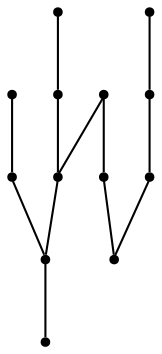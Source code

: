graph {
  node [shape=point,comment="{\"directed\":false,\"doi\":\"10.1007/978-3-540-77537-9_8\",\"figure\":\"2\"}"]

  v0 [pos="1121.3453372511754,900.0833221915717"]
  v1 [pos="1074.554242528871,790.9478232430411"]
  v2 [pos="1074.554242528871,1009.2209835879452"]
  v3 [pos="965.3772749168928,744.174648818436"]
  v4 [pos="965.3772749168927,822.1300031275182"]
  v5 [pos="965.3772749168928,1055.99415801255"]
  v6 [pos="965.3772749168928,1133.947604279418"]
  v7 [pos="910.7887672513029,954.6532023129762"]
  v8 [pos="856.1981599408527,790.9478232430411"]
  v9 [pos="856.1981599408527,1009.2209835879452"]
  v10 [pos="809.4071288441502,900.0833221915718"]
  v11 [pos="801.6096363688623,736.3801055694792"]
  v12 [pos="731.4241077334382,900.0833221915718"]

  v0 -- v5 [id="-1",pos="1121.3453372511754,900.0833221915717 1087.8172219209891,959.2226454087903 1049.734754198651,1007.4734713254275 989.406612804324,1046.3792152884957 984.4279094607331,1033.4579534143834 984.4279094607331,1033.4579534143834 984.4279094607331,1033.4579534143834 965.3772749168928,1055.99415801255 965.3772749168928,1055.99415801255 965.3772749168928,1055.99415801255"]
  v1 -- v0 [id="-6",pos="1074.554242528871,790.9478232430411 1101.552462342728,816.5499336722846 1114.9207102930823,846.994146429742 1118.2232607819312,867.8602416778778 1121.3453372511754,900.0833221915717 1121.3453372511754,900.0833221915717 1121.3453372511754,900.0833221915717"]
  v8 -- v2 [id="-8",pos="856.1981599408527,790.9478232430411 1074.554242528871,1009.2209835879452 1074.554242528871,1009.2209835879452 1074.554242528871,1009.2209835879452"]
  v11 -- v8 [id="-13",pos="801.6096363688623,736.3801055694792 856.1981599408527,790.9478232430411 856.1981599408527,790.9478232430411 856.1981599408527,790.9478232430411"]
  v5 -- v6 [id="-25",pos="965.3772749168928,1055.99415801255 965.3772749168928,1133.947604279418 965.3772749168928,1133.947604279418 965.3772749168928,1133.947604279418"]
  v10 -- v0 [id="-30",pos="809.4071288441502,900.0833221915718 1121.3453372511754,900.0833221915717 1121.3453372511754,900.0833221915717 1121.3453372511754,900.0833221915717"]
  v12 -- v10 [id="-32",pos="731.4241077334382,900.0833221915718 809.4071288441502,900.0833221915718 809.4071288441502,900.0833221915718 809.4071288441502,900.0833221915718"]
  v1 -- v7 [id="-36",pos="1074.554242528871,790.9478232430411 910.7887672513029,954.6532023129762 910.7887672513029,954.6532023129762 910.7887672513029,954.6532023129762"]
  v7 -- v9 [id="-37",pos="910.7887672513029,954.6532023129762 856.1981599408527,1009.2209835879452 856.1981599408527,1009.2209835879452 856.1981599408527,1009.2209835879452"]
  v4 -- v5 [id="-44",pos="965.3772749168927,822.1300031275182 965.3772749168928,1055.99415801255 965.3772749168928,1055.99415801255 965.3772749168928,1055.99415801255"]
  v3 -- v4 [id="-63",pos="965.3772749168928,744.174648818436 965.3772749168927,822.1300031275182 965.3772749168927,822.1300031275182 965.3772749168927,822.1300031275182"]
  v2 -- v9 [id="-16",pos="1074.554242528871,1009.2209835879452 1048.5630887408588,1113.6870580286413 895.6952633879905,1105.3840215296177 865.5853380779887,1035.3542929696036 849.0355555334756,1040.131267456908 849.0355555334756,1040.131267456908 849.0355555334756,1040.131267456908 856.1981599408527,1009.2209835879452 856.1981599408527,1009.2209835879452 856.1981599408527,1009.2209835879452"]
}